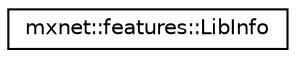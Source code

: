 digraph "Graphical Class Hierarchy"
{
  edge [fontname="Helvetica",fontsize="10",labelfontname="Helvetica",labelfontsize="10"];
  node [fontname="Helvetica",fontsize="10",shape=record];
  rankdir="LR";
  Node1 [label="mxnet::features::LibInfo",height=0.2,width=0.4,color="black", fillcolor="white", style="filled",URL="$structmxnet_1_1features_1_1LibInfo.html"];
}
